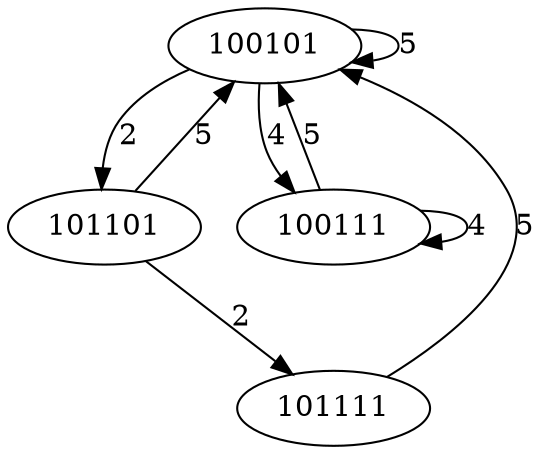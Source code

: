 digraph G {
	100101 -> 101101[label=2];
	101101 -> 101111[label=2];
	101111 -> 100101[label=5];
	101101 -> 100101[label=5];
	100101 -> 100111[label=4];
	100111 -> 100111[label=4];
	100111 -> 100101[label=5];
	100101 -> 100101[label=5];
}
